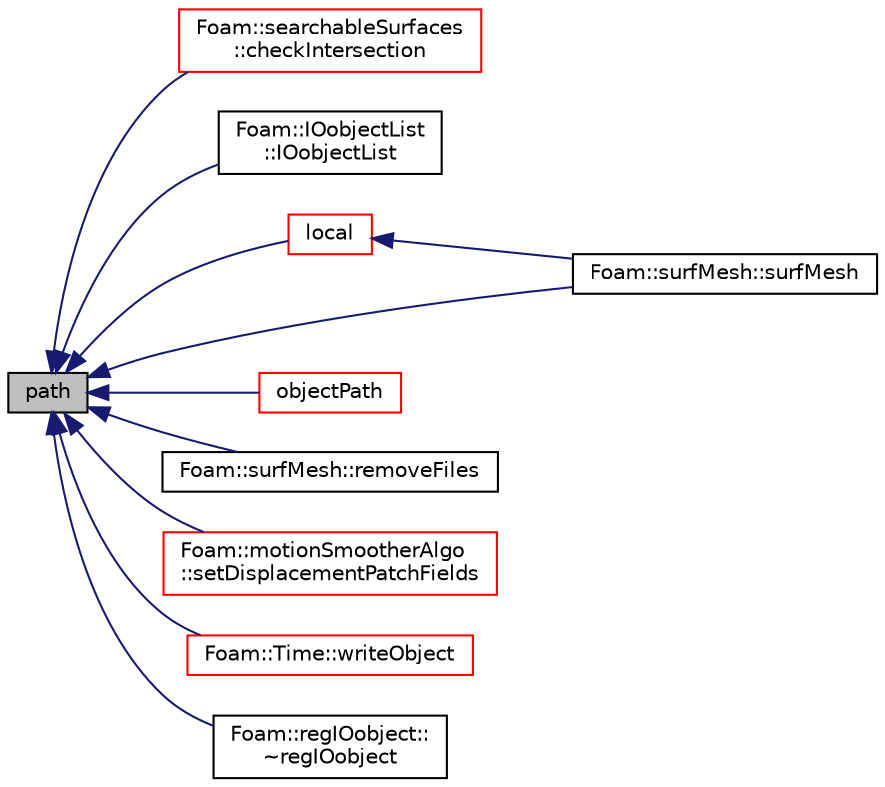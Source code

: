 digraph "path"
{
  bgcolor="transparent";
  edge [fontname="Helvetica",fontsize="10",labelfontname="Helvetica",labelfontsize="10"];
  node [fontname="Helvetica",fontsize="10",shape=record];
  rankdir="LR";
  Node1 [label="path",height=0.2,width=0.4,color="black", fillcolor="grey75", style="filled", fontcolor="black"];
  Node1 -> Node2 [dir="back",color="midnightblue",fontsize="10",style="solid",fontname="Helvetica"];
  Node2 [label="Foam::searchableSurfaces\l::checkIntersection",height=0.2,width=0.4,color="red",URL="$a02328.html#a3c12c8cf462e900ac8c4fdb541feb09c",tooltip="Do surfaces self-intersect or intersect others. "];
  Node1 -> Node3 [dir="back",color="midnightblue",fontsize="10",style="solid",fontname="Helvetica"];
  Node3 [label="Foam::IOobjectList\l::IOobjectList",height=0.2,width=0.4,color="black",URL="$a01198.html#a9e5e36f54eecc37a77220eed1239524b",tooltip="Construct from objectRegistry and instance path. "];
  Node1 -> Node4 [dir="back",color="midnightblue",fontsize="10",style="solid",fontname="Helvetica"];
  Node4 [label="local",height=0.2,width=0.4,color="red",URL="$a01197.html#aa784d5f121f1d965ddd196476ceb0ea6"];
  Node4 -> Node5 [dir="back",color="midnightblue",fontsize="10",style="solid",fontname="Helvetica"];
  Node5 [label="Foam::surfMesh::surfMesh",height=0.2,width=0.4,color="black",URL="$a02580.html#a6a0c1268ea59aa421d2c9696e23bf6c3",tooltip="Construct copy/move from MeshedSurface. "];
  Node1 -> Node6 [dir="back",color="midnightblue",fontsize="10",style="solid",fontname="Helvetica"];
  Node6 [label="objectPath",height=0.2,width=0.4,color="red",URL="$a01197.html#ae9ba7dea4e76406505be53e67a8b91f4",tooltip="Return complete path + object name. "];
  Node1 -> Node7 [dir="back",color="midnightblue",fontsize="10",style="solid",fontname="Helvetica"];
  Node7 [label="Foam::surfMesh::removeFiles",height=0.2,width=0.4,color="black",URL="$a02580.html#a09edd7861f5967d75396d1138415fc1b",tooltip="Remove all files from mesh instance. "];
  Node1 -> Node8 [dir="back",color="midnightblue",fontsize="10",style="solid",fontname="Helvetica"];
  Node8 [label="Foam::motionSmootherAlgo\l::setDisplacementPatchFields",height=0.2,width=0.4,color="red",URL="$a01565.html#a1117a26b03c2fa65a7065fe94f32757c",tooltip="Set patch fields on displacement to be consistent with. "];
  Node1 -> Node5 [dir="back",color="midnightblue",fontsize="10",style="solid",fontname="Helvetica"];
  Node1 -> Node9 [dir="back",color="midnightblue",fontsize="10",style="solid",fontname="Helvetica"];
  Node9 [label="Foam::Time::writeObject",height=0.2,width=0.4,color="red",URL="$a02683.html#a25cce2a2cb8ccf489894549d23b116c8",tooltip="Write using given format, version and compression. "];
  Node1 -> Node10 [dir="back",color="midnightblue",fontsize="10",style="solid",fontname="Helvetica"];
  Node10 [label="Foam::regIOobject::\l~regIOobject",height=0.2,width=0.4,color="black",URL="$a02193.html#ad6fca8c2369351e6ab6ae3e084f08305",tooltip="Destructor. "];
}
